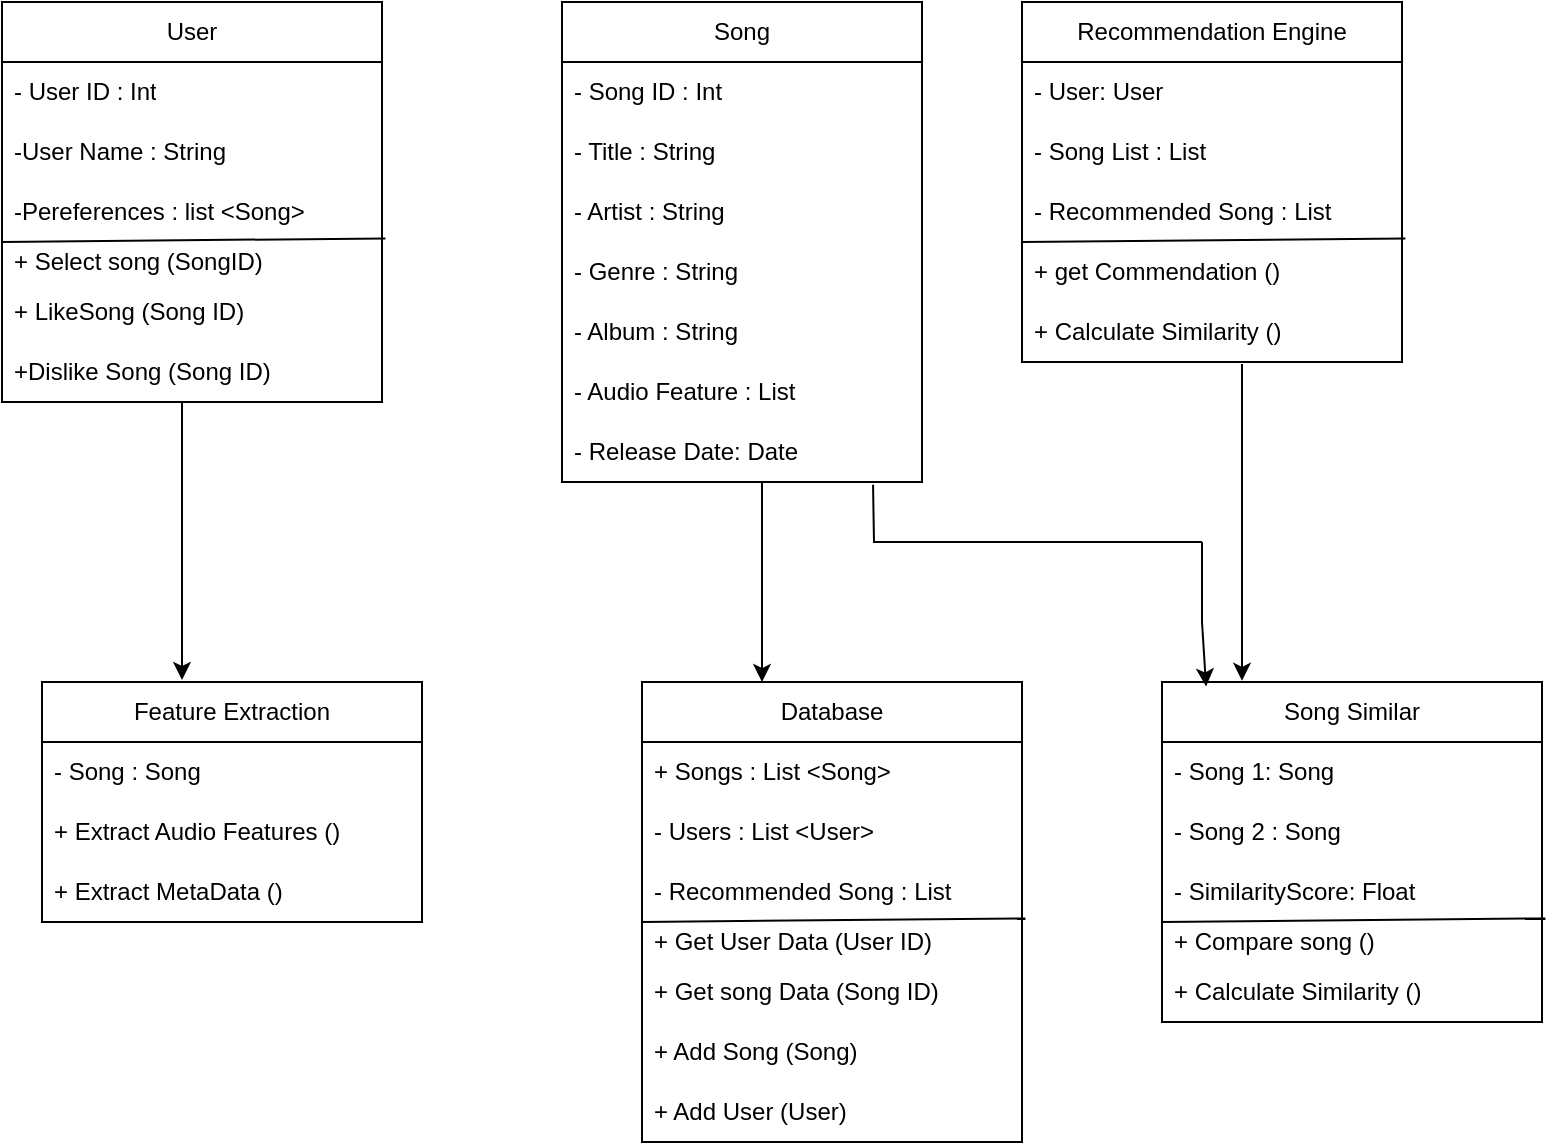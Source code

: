 <mxfile version="26.1.3">
  <diagram name="Page-1" id="0L0zDacnTFi3Tz60bOz4">
    <mxGraphModel dx="1050" dy="557" grid="1" gridSize="10" guides="1" tooltips="1" connect="1" arrows="1" fold="1" page="1" pageScale="1" pageWidth="850" pageHeight="1100" math="0" shadow="0">
      <root>
        <mxCell id="0" />
        <mxCell id="1" parent="0" />
        <mxCell id="4UHsaT9dGgy9SnWZVQaP-34" value="User" style="swimlane;fontStyle=0;childLayout=stackLayout;horizontal=1;startSize=30;horizontalStack=0;resizeParent=1;resizeParentMax=0;resizeLast=0;collapsible=1;marginBottom=0;whiteSpace=wrap;html=1;" vertex="1" parent="1">
          <mxGeometry x="40" y="110" width="190" height="200" as="geometry" />
        </mxCell>
        <mxCell id="4UHsaT9dGgy9SnWZVQaP-35" value="- User ID : Int" style="text;strokeColor=none;fillColor=none;align=left;verticalAlign=middle;spacingLeft=4;spacingRight=4;overflow=hidden;points=[[0,0.5],[1,0.5]];portConstraint=eastwest;rotatable=0;whiteSpace=wrap;html=1;" vertex="1" parent="4UHsaT9dGgy9SnWZVQaP-34">
          <mxGeometry y="30" width="190" height="30" as="geometry" />
        </mxCell>
        <mxCell id="4UHsaT9dGgy9SnWZVQaP-36" value="-User Name : String" style="text;strokeColor=none;fillColor=none;align=left;verticalAlign=middle;spacingLeft=4;spacingRight=4;overflow=hidden;points=[[0,0.5],[1,0.5]];portConstraint=eastwest;rotatable=0;whiteSpace=wrap;html=1;" vertex="1" parent="4UHsaT9dGgy9SnWZVQaP-34">
          <mxGeometry y="60" width="190" height="30" as="geometry" />
        </mxCell>
        <mxCell id="4UHsaT9dGgy9SnWZVQaP-49" value="" style="endArrow=none;html=1;rounded=0;entryX=1.009;entryY=-0.09;entryDx=0;entryDy=0;entryPerimeter=0;" edge="1" parent="4UHsaT9dGgy9SnWZVQaP-34" target="4UHsaT9dGgy9SnWZVQaP-42">
          <mxGeometry width="50" height="50" relative="1" as="geometry">
            <mxPoint y="120" as="sourcePoint" />
            <mxPoint x="330" y="120" as="targetPoint" />
          </mxGeometry>
        </mxCell>
        <mxCell id="4UHsaT9dGgy9SnWZVQaP-37" value="-Pereferences : list &amp;lt;Song&amp;gt;" style="text;strokeColor=none;fillColor=none;align=left;verticalAlign=middle;spacingLeft=4;spacingRight=4;overflow=hidden;points=[[0,0.5],[1,0.5]];portConstraint=eastwest;rotatable=0;whiteSpace=wrap;html=1;" vertex="1" parent="4UHsaT9dGgy9SnWZVQaP-34">
          <mxGeometry y="90" width="190" height="30" as="geometry" />
        </mxCell>
        <mxCell id="4UHsaT9dGgy9SnWZVQaP-42" value="+ Select song (SongID)" style="text;strokeColor=none;fillColor=none;align=left;verticalAlign=middle;spacingLeft=4;spacingRight=4;overflow=hidden;points=[[0,0.5],[1,0.5]];portConstraint=eastwest;rotatable=0;whiteSpace=wrap;html=1;" vertex="1" parent="4UHsaT9dGgy9SnWZVQaP-34">
          <mxGeometry y="120" width="190" height="20" as="geometry" />
        </mxCell>
        <mxCell id="4UHsaT9dGgy9SnWZVQaP-43" value="+ LikeSong (Song ID)" style="text;strokeColor=none;fillColor=none;align=left;verticalAlign=middle;spacingLeft=4;spacingRight=4;overflow=hidden;points=[[0,0.5],[1,0.5]];portConstraint=eastwest;rotatable=0;whiteSpace=wrap;html=1;" vertex="1" parent="4UHsaT9dGgy9SnWZVQaP-34">
          <mxGeometry y="140" width="190" height="30" as="geometry" />
        </mxCell>
        <mxCell id="4UHsaT9dGgy9SnWZVQaP-44" value="+Dislike Song (Song ID)" style="text;strokeColor=none;fillColor=none;align=left;verticalAlign=middle;spacingLeft=4;spacingRight=4;overflow=hidden;points=[[0,0.5],[1,0.5]];portConstraint=eastwest;rotatable=0;whiteSpace=wrap;html=1;" vertex="1" parent="4UHsaT9dGgy9SnWZVQaP-34">
          <mxGeometry y="170" width="190" height="30" as="geometry" />
        </mxCell>
        <mxCell id="4UHsaT9dGgy9SnWZVQaP-59" style="edgeStyle=orthogonalEdgeStyle;rounded=0;orthogonalLoop=1;jettySize=auto;html=1;exitX=1;exitY=0.5;exitDx=0;exitDy=0;" edge="1" parent="4UHsaT9dGgy9SnWZVQaP-34" source="4UHsaT9dGgy9SnWZVQaP-35" target="4UHsaT9dGgy9SnWZVQaP-35">
          <mxGeometry relative="1" as="geometry" />
        </mxCell>
        <mxCell id="4UHsaT9dGgy9SnWZVQaP-93" value="Song" style="swimlane;fontStyle=0;childLayout=stackLayout;horizontal=1;startSize=30;horizontalStack=0;resizeParent=1;resizeParentMax=0;resizeLast=0;collapsible=1;marginBottom=0;whiteSpace=wrap;html=1;" vertex="1" parent="1">
          <mxGeometry x="320" y="110" width="180" height="240" as="geometry" />
        </mxCell>
        <mxCell id="4UHsaT9dGgy9SnWZVQaP-94" value="- Song ID : Int" style="text;strokeColor=none;fillColor=none;align=left;verticalAlign=middle;spacingLeft=4;spacingRight=4;overflow=hidden;points=[[0,0.5],[1,0.5]];portConstraint=eastwest;rotatable=0;whiteSpace=wrap;html=1;" vertex="1" parent="4UHsaT9dGgy9SnWZVQaP-93">
          <mxGeometry y="30" width="180" height="30" as="geometry" />
        </mxCell>
        <mxCell id="4UHsaT9dGgy9SnWZVQaP-97" value="- Title : String" style="text;strokeColor=none;fillColor=none;align=left;verticalAlign=middle;spacingLeft=4;spacingRight=4;overflow=hidden;points=[[0,0.5],[1,0.5]];portConstraint=eastwest;rotatable=0;whiteSpace=wrap;html=1;" vertex="1" parent="4UHsaT9dGgy9SnWZVQaP-93">
          <mxGeometry y="60" width="180" height="30" as="geometry" />
        </mxCell>
        <mxCell id="4UHsaT9dGgy9SnWZVQaP-98" value="- Artist : String" style="text;strokeColor=none;fillColor=none;align=left;verticalAlign=middle;spacingLeft=4;spacingRight=4;overflow=hidden;points=[[0,0.5],[1,0.5]];portConstraint=eastwest;rotatable=0;whiteSpace=wrap;html=1;" vertex="1" parent="4UHsaT9dGgy9SnWZVQaP-93">
          <mxGeometry y="90" width="180" height="30" as="geometry" />
        </mxCell>
        <mxCell id="4UHsaT9dGgy9SnWZVQaP-95" value="- Genre : String" style="text;strokeColor=none;fillColor=none;align=left;verticalAlign=middle;spacingLeft=4;spacingRight=4;overflow=hidden;points=[[0,0.5],[1,0.5]];portConstraint=eastwest;rotatable=0;whiteSpace=wrap;html=1;" vertex="1" parent="4UHsaT9dGgy9SnWZVQaP-93">
          <mxGeometry y="120" width="180" height="30" as="geometry" />
        </mxCell>
        <mxCell id="4UHsaT9dGgy9SnWZVQaP-96" value="- Album : String" style="text;strokeColor=none;fillColor=none;align=left;verticalAlign=middle;spacingLeft=4;spacingRight=4;overflow=hidden;points=[[0,0.5],[1,0.5]];portConstraint=eastwest;rotatable=0;whiteSpace=wrap;html=1;" vertex="1" parent="4UHsaT9dGgy9SnWZVQaP-93">
          <mxGeometry y="150" width="180" height="30" as="geometry" />
        </mxCell>
        <mxCell id="4UHsaT9dGgy9SnWZVQaP-99" value="- Audio Feature : List" style="text;strokeColor=none;fillColor=none;align=left;verticalAlign=middle;spacingLeft=4;spacingRight=4;overflow=hidden;points=[[0,0.5],[1,0.5]];portConstraint=eastwest;rotatable=0;whiteSpace=wrap;html=1;" vertex="1" parent="4UHsaT9dGgy9SnWZVQaP-93">
          <mxGeometry y="180" width="180" height="30" as="geometry" />
        </mxCell>
        <mxCell id="4UHsaT9dGgy9SnWZVQaP-100" value="- Release Date: Date" style="text;strokeColor=none;fillColor=none;align=left;verticalAlign=middle;spacingLeft=4;spacingRight=4;overflow=hidden;points=[[0,0.5],[1,0.5]];portConstraint=eastwest;rotatable=0;whiteSpace=wrap;html=1;" vertex="1" parent="4UHsaT9dGgy9SnWZVQaP-93">
          <mxGeometry y="210" width="180" height="30" as="geometry" />
        </mxCell>
        <mxCell id="4UHsaT9dGgy9SnWZVQaP-101" value="Recommendation Engine" style="swimlane;fontStyle=0;childLayout=stackLayout;horizontal=1;startSize=30;horizontalStack=0;resizeParent=1;resizeParentMax=0;resizeLast=0;collapsible=1;marginBottom=0;whiteSpace=wrap;html=1;" vertex="1" parent="1">
          <mxGeometry x="550" y="110" width="190" height="180" as="geometry" />
        </mxCell>
        <mxCell id="4UHsaT9dGgy9SnWZVQaP-102" value="- User: User" style="text;strokeColor=none;fillColor=none;align=left;verticalAlign=middle;spacingLeft=4;spacingRight=4;overflow=hidden;points=[[0,0.5],[1,0.5]];portConstraint=eastwest;rotatable=0;whiteSpace=wrap;html=1;" vertex="1" parent="4UHsaT9dGgy9SnWZVQaP-101">
          <mxGeometry y="30" width="190" height="30" as="geometry" />
        </mxCell>
        <mxCell id="4UHsaT9dGgy9SnWZVQaP-103" value="- Song List : List" style="text;strokeColor=none;fillColor=none;align=left;verticalAlign=middle;spacingLeft=4;spacingRight=4;overflow=hidden;points=[[0,0.5],[1,0.5]];portConstraint=eastwest;rotatable=0;whiteSpace=wrap;html=1;" vertex="1" parent="4UHsaT9dGgy9SnWZVQaP-101">
          <mxGeometry y="60" width="190" height="30" as="geometry" />
        </mxCell>
        <mxCell id="4UHsaT9dGgy9SnWZVQaP-104" value="" style="endArrow=none;html=1;rounded=0;entryX=1.009;entryY=-0.09;entryDx=0;entryDy=0;entryPerimeter=0;" edge="1" parent="4UHsaT9dGgy9SnWZVQaP-101">
          <mxGeometry width="50" height="50" relative="1" as="geometry">
            <mxPoint y="120" as="sourcePoint" />
            <mxPoint x="191.71" y="118.2" as="targetPoint" />
          </mxGeometry>
        </mxCell>
        <mxCell id="4UHsaT9dGgy9SnWZVQaP-105" value="- Recommended Song : List" style="text;strokeColor=none;fillColor=none;align=left;verticalAlign=middle;spacingLeft=4;spacingRight=4;overflow=hidden;points=[[0,0.5],[1,0.5]];portConstraint=eastwest;rotatable=0;whiteSpace=wrap;html=1;" vertex="1" parent="4UHsaT9dGgy9SnWZVQaP-101">
          <mxGeometry y="90" width="190" height="30" as="geometry" />
        </mxCell>
        <mxCell id="4UHsaT9dGgy9SnWZVQaP-107" value="+ get Commendation ()" style="text;strokeColor=none;fillColor=none;align=left;verticalAlign=middle;spacingLeft=4;spacingRight=4;overflow=hidden;points=[[0,0.5],[1,0.5]];portConstraint=eastwest;rotatable=0;whiteSpace=wrap;html=1;" vertex="1" parent="4UHsaT9dGgy9SnWZVQaP-101">
          <mxGeometry y="120" width="190" height="30" as="geometry" />
        </mxCell>
        <mxCell id="4UHsaT9dGgy9SnWZVQaP-108" value="+ Calculate Similarity ()" style="text;strokeColor=none;fillColor=none;align=left;verticalAlign=middle;spacingLeft=4;spacingRight=4;overflow=hidden;points=[[0,0.5],[1,0.5]];portConstraint=eastwest;rotatable=0;whiteSpace=wrap;html=1;" vertex="1" parent="4UHsaT9dGgy9SnWZVQaP-101">
          <mxGeometry y="150" width="190" height="30" as="geometry" />
        </mxCell>
        <mxCell id="4UHsaT9dGgy9SnWZVQaP-109" style="edgeStyle=orthogonalEdgeStyle;rounded=0;orthogonalLoop=1;jettySize=auto;html=1;exitX=1;exitY=0.5;exitDx=0;exitDy=0;" edge="1" parent="4UHsaT9dGgy9SnWZVQaP-101" source="4UHsaT9dGgy9SnWZVQaP-102" target="4UHsaT9dGgy9SnWZVQaP-102">
          <mxGeometry relative="1" as="geometry" />
        </mxCell>
        <mxCell id="4UHsaT9dGgy9SnWZVQaP-110" value="Feature Extraction" style="swimlane;fontStyle=0;childLayout=stackLayout;horizontal=1;startSize=30;horizontalStack=0;resizeParent=1;resizeParentMax=0;resizeLast=0;collapsible=1;marginBottom=0;whiteSpace=wrap;html=1;" vertex="1" parent="1">
          <mxGeometry x="60" y="450" width="190" height="120" as="geometry" />
        </mxCell>
        <mxCell id="4UHsaT9dGgy9SnWZVQaP-111" value="- Song : Song" style="text;strokeColor=none;fillColor=none;align=left;verticalAlign=middle;spacingLeft=4;spacingRight=4;overflow=hidden;points=[[0,0.5],[1,0.5]];portConstraint=eastwest;rotatable=0;whiteSpace=wrap;html=1;" vertex="1" parent="4UHsaT9dGgy9SnWZVQaP-110">
          <mxGeometry y="30" width="190" height="30" as="geometry" />
        </mxCell>
        <mxCell id="4UHsaT9dGgy9SnWZVQaP-112" value="+ Extract Audio Features ()" style="text;strokeColor=none;fillColor=none;align=left;verticalAlign=middle;spacingLeft=4;spacingRight=4;overflow=hidden;points=[[0,0.5],[1,0.5]];portConstraint=eastwest;rotatable=0;whiteSpace=wrap;html=1;" vertex="1" parent="4UHsaT9dGgy9SnWZVQaP-110">
          <mxGeometry y="60" width="190" height="30" as="geometry" />
        </mxCell>
        <mxCell id="4UHsaT9dGgy9SnWZVQaP-113" value="+ Extract MetaData ()" style="text;strokeColor=none;fillColor=none;align=left;verticalAlign=middle;spacingLeft=4;spacingRight=4;overflow=hidden;points=[[0,0.5],[1,0.5]];portConstraint=eastwest;rotatable=0;whiteSpace=wrap;html=1;" vertex="1" parent="4UHsaT9dGgy9SnWZVQaP-110">
          <mxGeometry y="90" width="190" height="30" as="geometry" />
        </mxCell>
        <mxCell id="4UHsaT9dGgy9SnWZVQaP-118" value="Song Similar" style="swimlane;fontStyle=0;childLayout=stackLayout;horizontal=1;startSize=30;horizontalStack=0;resizeParent=1;resizeParentMax=0;resizeLast=0;collapsible=1;marginBottom=0;whiteSpace=wrap;html=1;" vertex="1" parent="1">
          <mxGeometry x="620" y="450" width="190" height="170" as="geometry" />
        </mxCell>
        <mxCell id="4UHsaT9dGgy9SnWZVQaP-119" value="- Song 1: Song" style="text;strokeColor=none;fillColor=none;align=left;verticalAlign=middle;spacingLeft=4;spacingRight=4;overflow=hidden;points=[[0,0.5],[1,0.5]];portConstraint=eastwest;rotatable=0;whiteSpace=wrap;html=1;" vertex="1" parent="4UHsaT9dGgy9SnWZVQaP-118">
          <mxGeometry y="30" width="190" height="30" as="geometry" />
        </mxCell>
        <mxCell id="4UHsaT9dGgy9SnWZVQaP-120" value="- Song 2 : Song" style="text;strokeColor=none;fillColor=none;align=left;verticalAlign=middle;spacingLeft=4;spacingRight=4;overflow=hidden;points=[[0,0.5],[1,0.5]];portConstraint=eastwest;rotatable=0;whiteSpace=wrap;html=1;" vertex="1" parent="4UHsaT9dGgy9SnWZVQaP-118">
          <mxGeometry y="60" width="190" height="30" as="geometry" />
        </mxCell>
        <mxCell id="4UHsaT9dGgy9SnWZVQaP-121" value="" style="endArrow=none;html=1;rounded=0;entryX=1.009;entryY=-0.09;entryDx=0;entryDy=0;entryPerimeter=0;" edge="1" parent="4UHsaT9dGgy9SnWZVQaP-118">
          <mxGeometry width="50" height="50" relative="1" as="geometry">
            <mxPoint y="120" as="sourcePoint" />
            <mxPoint x="191.71" y="118.2" as="targetPoint" />
          </mxGeometry>
        </mxCell>
        <mxCell id="4UHsaT9dGgy9SnWZVQaP-122" value="- SimilarityScore: Float" style="text;strokeColor=none;fillColor=none;align=left;verticalAlign=middle;spacingLeft=4;spacingRight=4;overflow=hidden;points=[[0,0.5],[1,0.5]];portConstraint=eastwest;rotatable=0;whiteSpace=wrap;html=1;" vertex="1" parent="4UHsaT9dGgy9SnWZVQaP-118">
          <mxGeometry y="90" width="190" height="30" as="geometry" />
        </mxCell>
        <mxCell id="4UHsaT9dGgy9SnWZVQaP-123" value="+ Compare song ()" style="text;strokeColor=none;fillColor=none;align=left;verticalAlign=middle;spacingLeft=4;spacingRight=4;overflow=hidden;points=[[0,0.5],[1,0.5]];portConstraint=eastwest;rotatable=0;whiteSpace=wrap;html=1;" vertex="1" parent="4UHsaT9dGgy9SnWZVQaP-118">
          <mxGeometry y="120" width="190" height="20" as="geometry" />
        </mxCell>
        <mxCell id="4UHsaT9dGgy9SnWZVQaP-124" value="+ Calculate Similarity ()" style="text;strokeColor=none;fillColor=none;align=left;verticalAlign=middle;spacingLeft=4;spacingRight=4;overflow=hidden;points=[[0,0.5],[1,0.5]];portConstraint=eastwest;rotatable=0;whiteSpace=wrap;html=1;" vertex="1" parent="4UHsaT9dGgy9SnWZVQaP-118">
          <mxGeometry y="140" width="190" height="30" as="geometry" />
        </mxCell>
        <mxCell id="4UHsaT9dGgy9SnWZVQaP-125" style="edgeStyle=orthogonalEdgeStyle;rounded=0;orthogonalLoop=1;jettySize=auto;html=1;exitX=1;exitY=0.5;exitDx=0;exitDy=0;" edge="1" parent="4UHsaT9dGgy9SnWZVQaP-118" source="4UHsaT9dGgy9SnWZVQaP-119" target="4UHsaT9dGgy9SnWZVQaP-119">
          <mxGeometry relative="1" as="geometry" />
        </mxCell>
        <mxCell id="4UHsaT9dGgy9SnWZVQaP-128" value="Database" style="swimlane;fontStyle=0;childLayout=stackLayout;horizontal=1;startSize=30;horizontalStack=0;resizeParent=1;resizeParentMax=0;resizeLast=0;collapsible=1;marginBottom=0;whiteSpace=wrap;html=1;" vertex="1" parent="1">
          <mxGeometry x="360" y="450" width="190" height="230" as="geometry" />
        </mxCell>
        <mxCell id="4UHsaT9dGgy9SnWZVQaP-129" value="+ Songs : List &amp;lt;Song&amp;gt;" style="text;strokeColor=none;fillColor=none;align=left;verticalAlign=middle;spacingLeft=4;spacingRight=4;overflow=hidden;points=[[0,0.5],[1,0.5]];portConstraint=eastwest;rotatable=0;whiteSpace=wrap;html=1;" vertex="1" parent="4UHsaT9dGgy9SnWZVQaP-128">
          <mxGeometry y="30" width="190" height="30" as="geometry" />
        </mxCell>
        <mxCell id="4UHsaT9dGgy9SnWZVQaP-130" value="- Users : List &amp;lt;User&amp;gt;" style="text;strokeColor=none;fillColor=none;align=left;verticalAlign=middle;spacingLeft=4;spacingRight=4;overflow=hidden;points=[[0,0.5],[1,0.5]];portConstraint=eastwest;rotatable=0;whiteSpace=wrap;html=1;" vertex="1" parent="4UHsaT9dGgy9SnWZVQaP-128">
          <mxGeometry y="60" width="190" height="30" as="geometry" />
        </mxCell>
        <mxCell id="4UHsaT9dGgy9SnWZVQaP-131" value="" style="endArrow=none;html=1;rounded=0;entryX=1.009;entryY=-0.09;entryDx=0;entryDy=0;entryPerimeter=0;" edge="1" parent="4UHsaT9dGgy9SnWZVQaP-128">
          <mxGeometry width="50" height="50" relative="1" as="geometry">
            <mxPoint y="120" as="sourcePoint" />
            <mxPoint x="191.71" y="118.2" as="targetPoint" />
          </mxGeometry>
        </mxCell>
        <mxCell id="4UHsaT9dGgy9SnWZVQaP-132" value="- Recommended Song : List" style="text;strokeColor=none;fillColor=none;align=left;verticalAlign=middle;spacingLeft=4;spacingRight=4;overflow=hidden;points=[[0,0.5],[1,0.5]];portConstraint=eastwest;rotatable=0;whiteSpace=wrap;html=1;" vertex="1" parent="4UHsaT9dGgy9SnWZVQaP-128">
          <mxGeometry y="90" width="190" height="30" as="geometry" />
        </mxCell>
        <mxCell id="4UHsaT9dGgy9SnWZVQaP-133" value="+ Get User Data (User ID)" style="text;strokeColor=none;fillColor=none;align=left;verticalAlign=middle;spacingLeft=4;spacingRight=4;overflow=hidden;points=[[0,0.5],[1,0.5]];portConstraint=eastwest;rotatable=0;whiteSpace=wrap;html=1;" vertex="1" parent="4UHsaT9dGgy9SnWZVQaP-128">
          <mxGeometry y="120" width="190" height="20" as="geometry" />
        </mxCell>
        <mxCell id="4UHsaT9dGgy9SnWZVQaP-134" value="+ Get song Data (Song ID)" style="text;strokeColor=none;fillColor=none;align=left;verticalAlign=middle;spacingLeft=4;spacingRight=4;overflow=hidden;points=[[0,0.5],[1,0.5]];portConstraint=eastwest;rotatable=0;whiteSpace=wrap;html=1;" vertex="1" parent="4UHsaT9dGgy9SnWZVQaP-128">
          <mxGeometry y="140" width="190" height="30" as="geometry" />
        </mxCell>
        <mxCell id="4UHsaT9dGgy9SnWZVQaP-135" value="+ Add Song (Song)" style="text;strokeColor=none;fillColor=none;align=left;verticalAlign=middle;spacingLeft=4;spacingRight=4;overflow=hidden;points=[[0,0.5],[1,0.5]];portConstraint=eastwest;rotatable=0;whiteSpace=wrap;html=1;" vertex="1" parent="4UHsaT9dGgy9SnWZVQaP-128">
          <mxGeometry y="170" width="190" height="30" as="geometry" />
        </mxCell>
        <mxCell id="4UHsaT9dGgy9SnWZVQaP-136" value="+ Add User (User)" style="text;strokeColor=none;fillColor=none;align=left;verticalAlign=middle;spacingLeft=4;spacingRight=4;overflow=hidden;points=[[0,0.5],[1,0.5]];portConstraint=eastwest;rotatable=0;whiteSpace=wrap;html=1;" vertex="1" parent="4UHsaT9dGgy9SnWZVQaP-128">
          <mxGeometry y="200" width="190" height="30" as="geometry" />
        </mxCell>
        <mxCell id="4UHsaT9dGgy9SnWZVQaP-137" style="edgeStyle=orthogonalEdgeStyle;rounded=0;orthogonalLoop=1;jettySize=auto;html=1;exitX=1;exitY=0.5;exitDx=0;exitDy=0;" edge="1" parent="4UHsaT9dGgy9SnWZVQaP-128" source="4UHsaT9dGgy9SnWZVQaP-129" target="4UHsaT9dGgy9SnWZVQaP-129">
          <mxGeometry relative="1" as="geometry" />
        </mxCell>
        <mxCell id="4UHsaT9dGgy9SnWZVQaP-139" value="" style="endArrow=classic;html=1;rounded=0;entryX=0.25;entryY=0;entryDx=0;entryDy=0;" edge="1" parent="1">
          <mxGeometry width="50" height="50" relative="1" as="geometry">
            <mxPoint x="660" y="291" as="sourcePoint" />
            <mxPoint x="660" y="449.4" as="targetPoint" />
          </mxGeometry>
        </mxCell>
        <mxCell id="4UHsaT9dGgy9SnWZVQaP-140" value="" style="endArrow=classic;html=1;rounded=0;" edge="1" parent="1">
          <mxGeometry width="50" height="50" relative="1" as="geometry">
            <mxPoint x="420" y="350" as="sourcePoint" />
            <mxPoint x="420" y="450" as="targetPoint" />
          </mxGeometry>
        </mxCell>
        <mxCell id="4UHsaT9dGgy9SnWZVQaP-141" value="" style="endArrow=classic;html=1;rounded=0;" edge="1" parent="1">
          <mxGeometry width="50" height="50" relative="1" as="geometry">
            <mxPoint x="130" y="310" as="sourcePoint" />
            <mxPoint x="130" y="449" as="targetPoint" />
          </mxGeometry>
        </mxCell>
        <mxCell id="4UHsaT9dGgy9SnWZVQaP-148" value="" style="endArrow=none;html=1;rounded=0;exitX=0.864;exitY=1.047;exitDx=0;exitDy=0;exitPerimeter=0;" edge="1" parent="1" source="4UHsaT9dGgy9SnWZVQaP-100">
          <mxGeometry width="50" height="50" relative="1" as="geometry">
            <mxPoint x="500" y="310" as="sourcePoint" />
            <mxPoint x="640" y="380" as="targetPoint" />
            <Array as="points">
              <mxPoint x="476" y="380" />
              <mxPoint x="560" y="380" />
            </Array>
          </mxGeometry>
        </mxCell>
        <mxCell id="4UHsaT9dGgy9SnWZVQaP-149" value="" style="endArrow=classic;html=1;rounded=0;entryX=0.116;entryY=0.013;entryDx=0;entryDy=0;entryPerimeter=0;" edge="1" parent="1" target="4UHsaT9dGgy9SnWZVQaP-118">
          <mxGeometry width="50" height="50" relative="1" as="geometry">
            <mxPoint x="640" y="380" as="sourcePoint" />
            <mxPoint x="644.5" y="450.0" as="targetPoint" />
            <Array as="points">
              <mxPoint x="640" y="420" />
            </Array>
          </mxGeometry>
        </mxCell>
      </root>
    </mxGraphModel>
  </diagram>
</mxfile>
